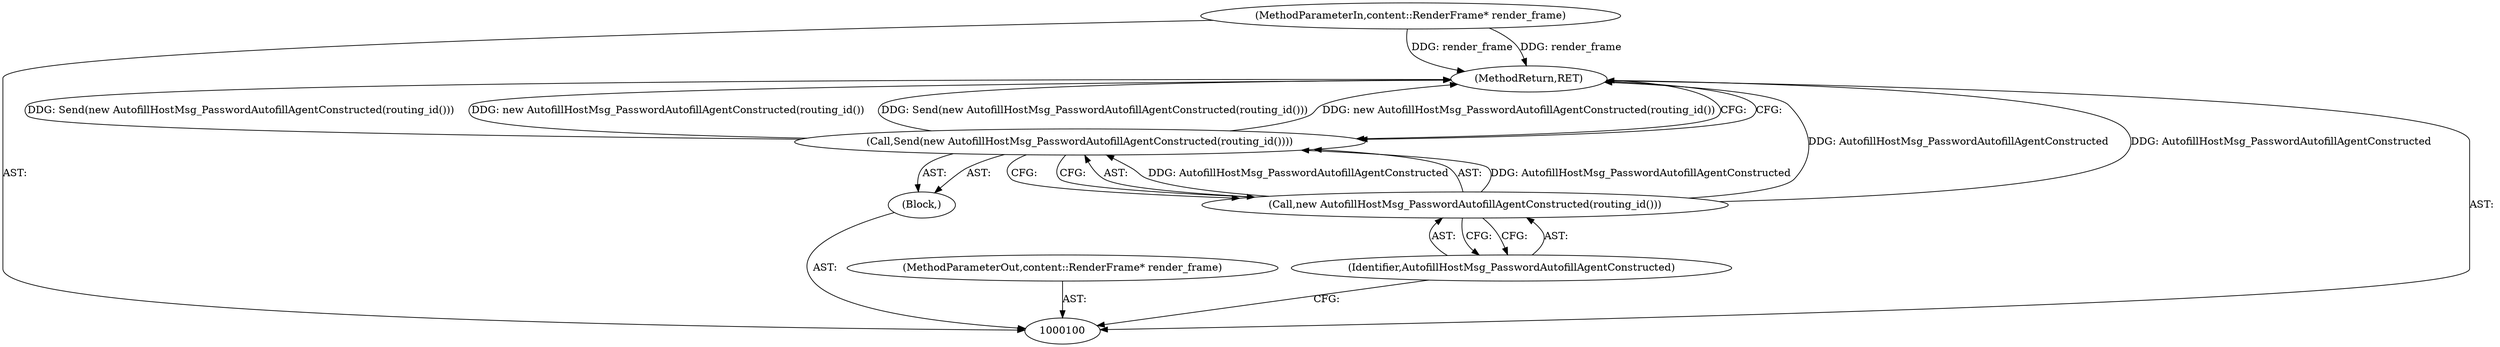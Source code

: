 digraph "0_Chrome_9de81f45c73a8f9f215fc234a6adfe087b0eab74" {
"1000106" [label="(MethodReturn,RET)"];
"1000101" [label="(MethodParameterIn,content::RenderFrame* render_frame)"];
"1000120" [label="(MethodParameterOut,content::RenderFrame* render_frame)"];
"1000102" [label="(Block,)"];
"1000105" [label="(Identifier,AutofillHostMsg_PasswordAutofillAgentConstructed)"];
"1000103" [label="(Call,Send(new AutofillHostMsg_PasswordAutofillAgentConstructed(routing_id())))"];
"1000104" [label="(Call,new AutofillHostMsg_PasswordAutofillAgentConstructed(routing_id()))"];
"1000106" -> "1000100"  [label="AST: "];
"1000106" -> "1000103"  [label="CFG: "];
"1000103" -> "1000106"  [label="DDG: Send(new AutofillHostMsg_PasswordAutofillAgentConstructed(routing_id()))"];
"1000103" -> "1000106"  [label="DDG: new AutofillHostMsg_PasswordAutofillAgentConstructed(routing_id())"];
"1000104" -> "1000106"  [label="DDG: AutofillHostMsg_PasswordAutofillAgentConstructed"];
"1000101" -> "1000106"  [label="DDG: render_frame"];
"1000101" -> "1000100"  [label="AST: "];
"1000101" -> "1000106"  [label="DDG: render_frame"];
"1000120" -> "1000100"  [label="AST: "];
"1000102" -> "1000100"  [label="AST: "];
"1000103" -> "1000102"  [label="AST: "];
"1000105" -> "1000104"  [label="AST: "];
"1000105" -> "1000100"  [label="CFG: "];
"1000104" -> "1000105"  [label="CFG: "];
"1000103" -> "1000102"  [label="AST: "];
"1000103" -> "1000104"  [label="CFG: "];
"1000104" -> "1000103"  [label="AST: "];
"1000106" -> "1000103"  [label="CFG: "];
"1000103" -> "1000106"  [label="DDG: Send(new AutofillHostMsg_PasswordAutofillAgentConstructed(routing_id()))"];
"1000103" -> "1000106"  [label="DDG: new AutofillHostMsg_PasswordAutofillAgentConstructed(routing_id())"];
"1000104" -> "1000103"  [label="DDG: AutofillHostMsg_PasswordAutofillAgentConstructed"];
"1000104" -> "1000103"  [label="AST: "];
"1000104" -> "1000105"  [label="CFG: "];
"1000105" -> "1000104"  [label="AST: "];
"1000103" -> "1000104"  [label="CFG: "];
"1000104" -> "1000106"  [label="DDG: AutofillHostMsg_PasswordAutofillAgentConstructed"];
"1000104" -> "1000103"  [label="DDG: AutofillHostMsg_PasswordAutofillAgentConstructed"];
}
